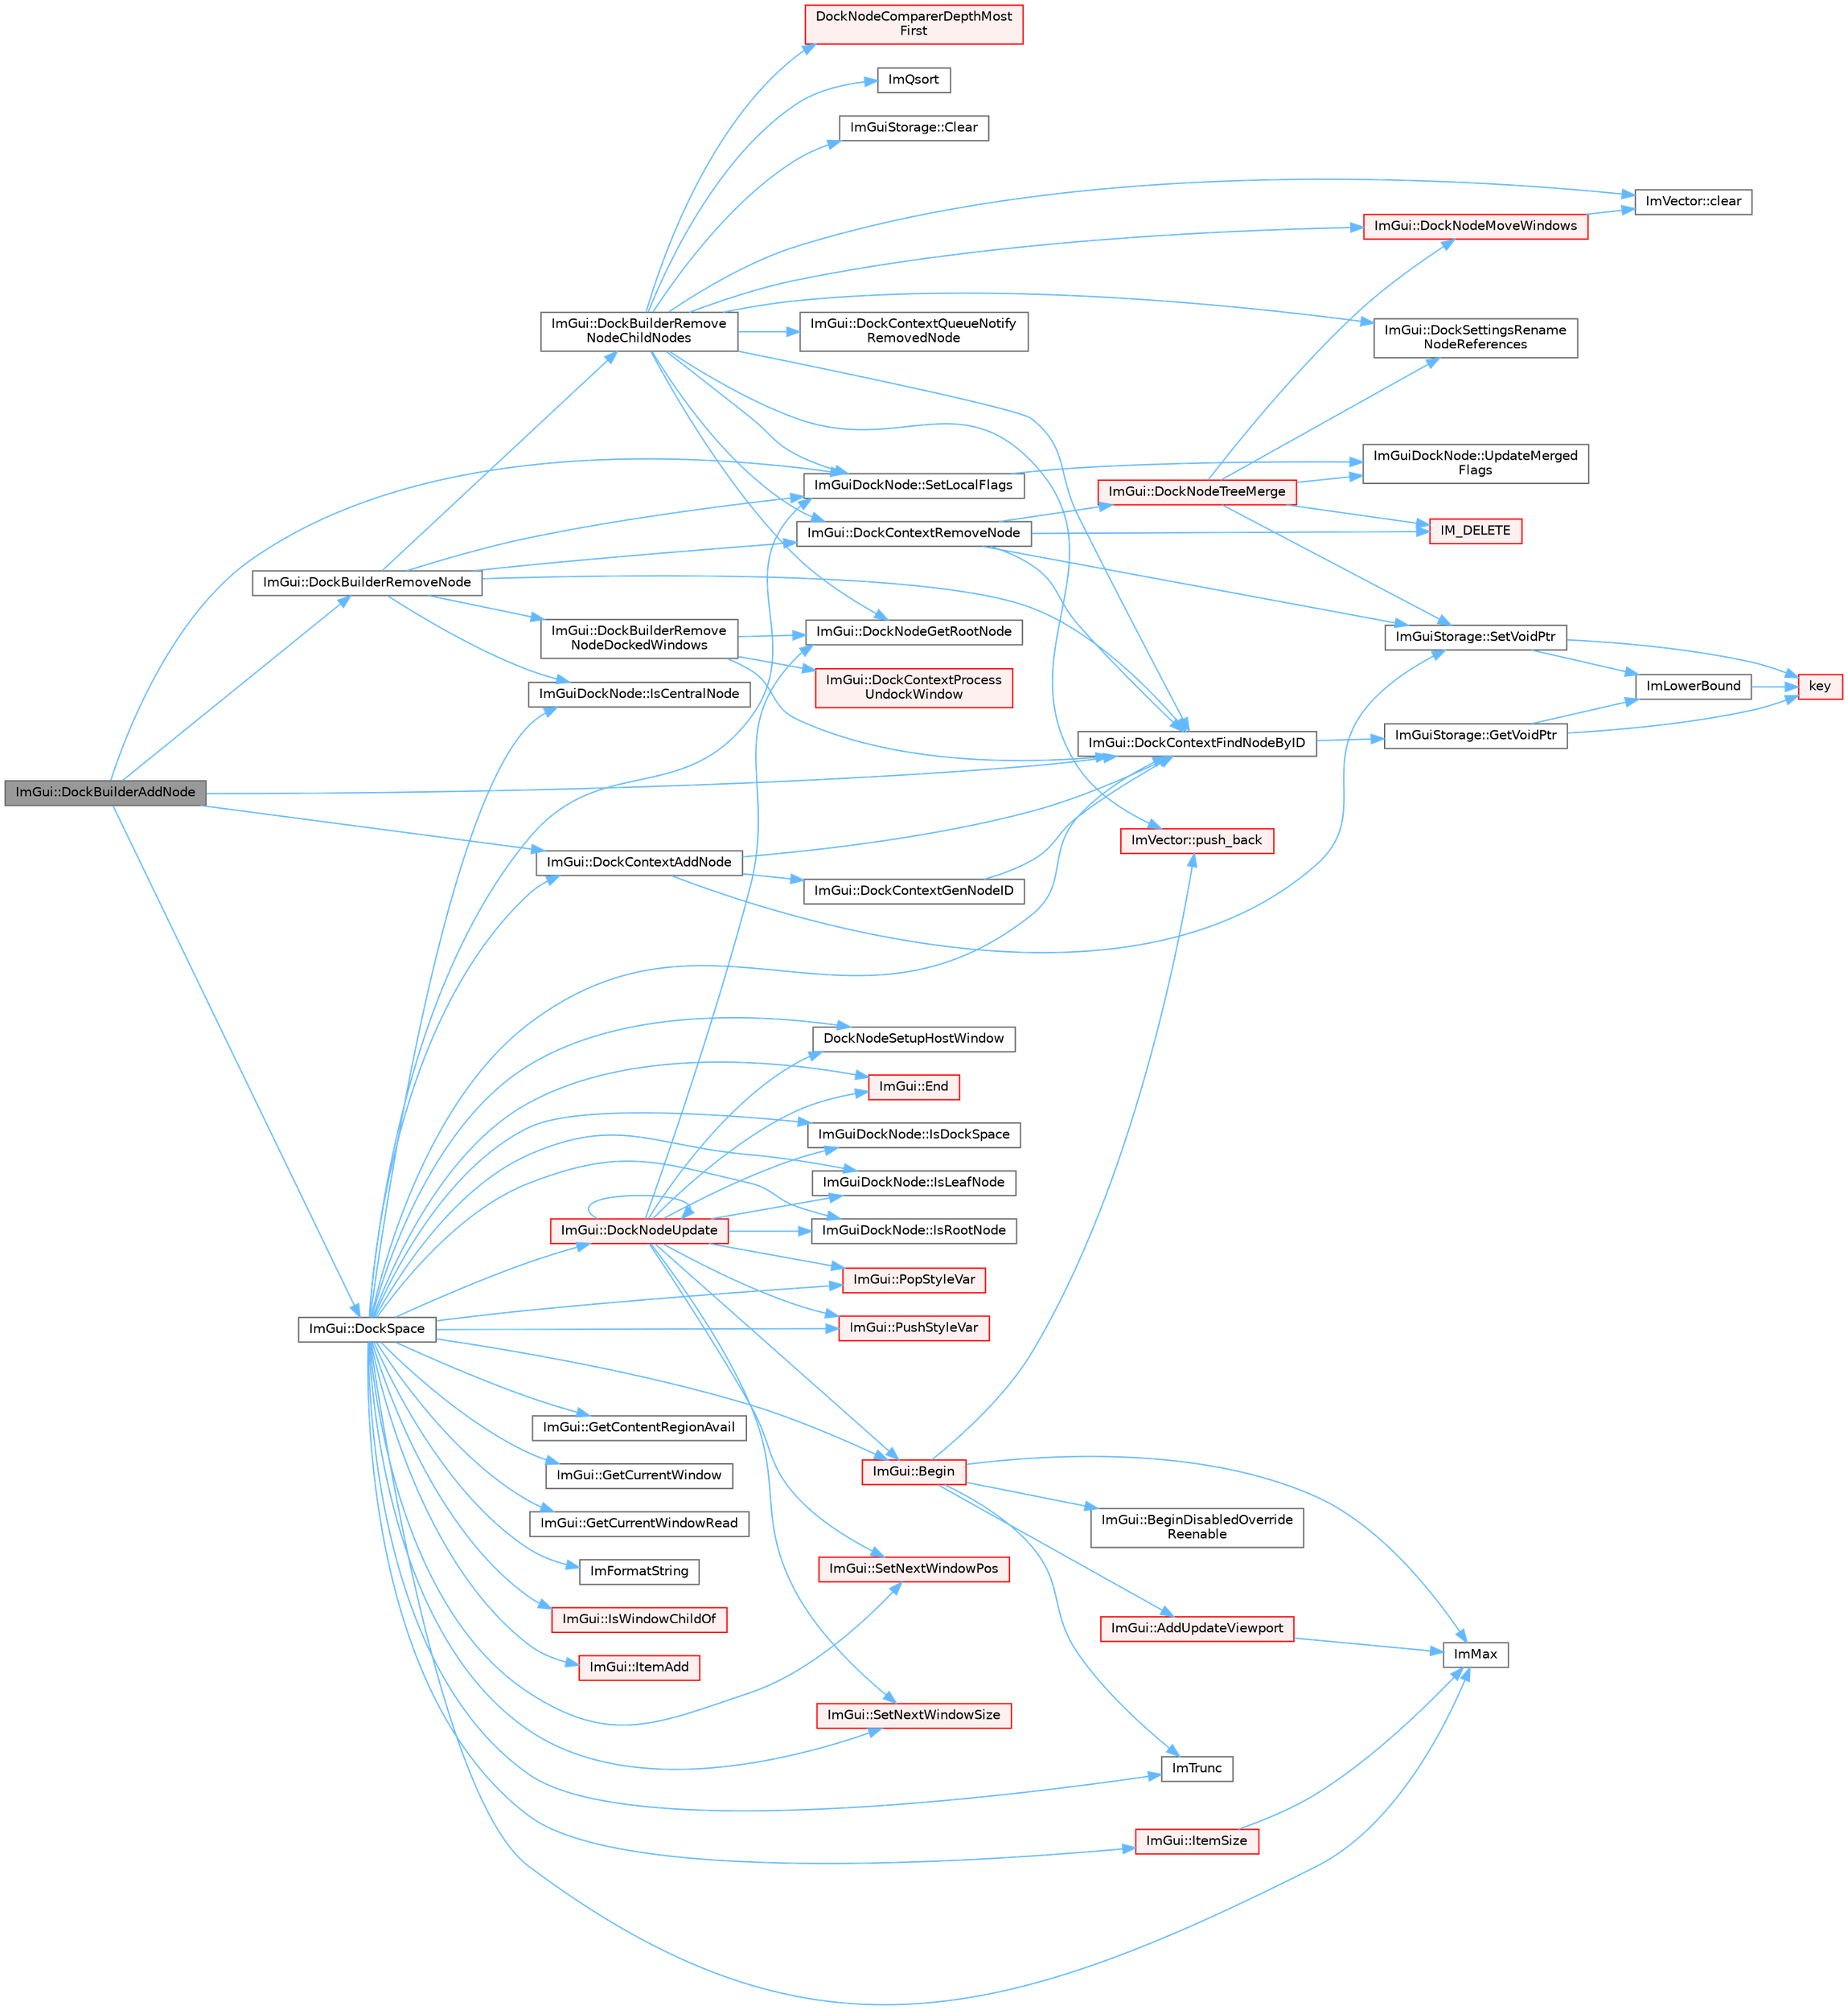 digraph "ImGui::DockBuilderAddNode"
{
 // LATEX_PDF_SIZE
  bgcolor="transparent";
  edge [fontname=Helvetica,fontsize=10,labelfontname=Helvetica,labelfontsize=10];
  node [fontname=Helvetica,fontsize=10,shape=box,height=0.2,width=0.4];
  rankdir="LR";
  Node1 [id="Node000001",label="ImGui::DockBuilderAddNode",height=0.2,width=0.4,color="gray40", fillcolor="grey60", style="filled", fontcolor="black",tooltip=" "];
  Node1 -> Node2 [id="edge1_Node000001_Node000002",color="steelblue1",style="solid",tooltip=" "];
  Node2 [id="Node000002",label="ImGui::DockBuilderRemoveNode",height=0.2,width=0.4,color="grey40", fillcolor="white", style="filled",URL="$namespace_im_gui.html#af3346b709d35d9fc7787f8c3a5ce4b52",tooltip=" "];
  Node2 -> Node3 [id="edge2_Node000002_Node000003",color="steelblue1",style="solid",tooltip=" "];
  Node3 [id="Node000003",label="ImGui::DockBuilderRemove\lNodeChildNodes",height=0.2,width=0.4,color="grey40", fillcolor="white", style="filled",URL="$namespace_im_gui.html#ab7bb6828e2ad6934e71d786c44bd37d4",tooltip=" "];
  Node3 -> Node4 [id="edge3_Node000003_Node000004",color="steelblue1",style="solid",tooltip=" "];
  Node4 [id="Node000004",label="ImGuiStorage::Clear",height=0.2,width=0.4,color="grey40", fillcolor="white", style="filled",URL="$struct_im_gui_storage.html#a72ceecfbca3d08df8c2a232b77890c20",tooltip=" "];
  Node3 -> Node5 [id="edge4_Node000003_Node000005",color="steelblue1",style="solid",tooltip=" "];
  Node5 [id="Node000005",label="ImVector::clear",height=0.2,width=0.4,color="grey40", fillcolor="white", style="filled",URL="$struct_im_vector.html#ae2d401b4ec5f1113cdb8edb5a61a38f7",tooltip=" "];
  Node3 -> Node6 [id="edge5_Node000003_Node000006",color="steelblue1",style="solid",tooltip=" "];
  Node6 [id="Node000006",label="ImGui::DockContextFindNodeByID",height=0.2,width=0.4,color="grey40", fillcolor="white", style="filled",URL="$namespace_im_gui.html#a52be73f2abd2d0320469ba138f7c6d59",tooltip=" "];
  Node6 -> Node7 [id="edge6_Node000006_Node000007",color="steelblue1",style="solid",tooltip=" "];
  Node7 [id="Node000007",label="ImGuiStorage::GetVoidPtr",height=0.2,width=0.4,color="grey40", fillcolor="white", style="filled",URL="$struct_im_gui_storage.html#aaf87a98ede89da09113b0189f6d878ca",tooltip=" "];
  Node7 -> Node8 [id="edge7_Node000007_Node000008",color="steelblue1",style="solid",tooltip=" "];
  Node8 [id="Node000008",label="ImLowerBound",height=0.2,width=0.4,color="grey40", fillcolor="white", style="filled",URL="$imgui_8cpp.html#a409bfd6de574854cd644636ea13b6a8a",tooltip=" "];
  Node8 -> Node9 [id="edge8_Node000008_Node000009",color="steelblue1",style="solid",tooltip=" "];
  Node9 [id="Node000009",label="key",height=0.2,width=0.4,color="red", fillcolor="#FFF0F0", style="filled",URL="$gears_8c.html#accd6b5b92b78666e36543412d4ac14cd",tooltip=" "];
  Node7 -> Node9 [id="edge9_Node000007_Node000009",color="steelblue1",style="solid",tooltip=" "];
  Node3 -> Node11 [id="edge10_Node000003_Node000011",color="steelblue1",style="solid",tooltip=" "];
  Node11 [id="Node000011",label="ImGui::DockContextQueueNotify\lRemovedNode",height=0.2,width=0.4,color="grey40", fillcolor="white", style="filled",URL="$namespace_im_gui.html#a245a7fad7a768eceb4f3f1ebe3d34811",tooltip=" "];
  Node3 -> Node12 [id="edge11_Node000003_Node000012",color="steelblue1",style="solid",tooltip=" "];
  Node12 [id="Node000012",label="ImGui::DockContextRemoveNode",height=0.2,width=0.4,color="grey40", fillcolor="white", style="filled",URL="$namespace_im_gui.html#a69ff368895db4bdc84de9ff21b52fddc",tooltip=" "];
  Node12 -> Node6 [id="edge12_Node000012_Node000006",color="steelblue1",style="solid",tooltip=" "];
  Node12 -> Node13 [id="edge13_Node000012_Node000013",color="steelblue1",style="solid",tooltip=" "];
  Node13 [id="Node000013",label="ImGui::DockNodeTreeMerge",height=0.2,width=0.4,color="red", fillcolor="#FFF0F0", style="filled",URL="$namespace_im_gui.html#a973b84ddd0e62151719cb562847b1291",tooltip=" "];
  Node13 -> Node19 [id="edge14_Node000013_Node000019",color="steelblue1",style="solid",tooltip=" "];
  Node19 [id="Node000019",label="ImGui::DockNodeMoveWindows",height=0.2,width=0.4,color="red", fillcolor="#FFF0F0", style="filled",URL="$namespace_im_gui.html#a8f314ce935f9160d4bdde3ba8fe8d24f",tooltip=" "];
  Node19 -> Node5 [id="edge15_Node000019_Node000005",color="steelblue1",style="solid",tooltip=" "];
  Node13 -> Node45 [id="edge16_Node000013_Node000045",color="steelblue1",style="solid",tooltip=" "];
  Node45 [id="Node000045",label="ImGui::DockSettingsRename\lNodeReferences",height=0.2,width=0.4,color="grey40", fillcolor="white", style="filled",URL="$namespace_im_gui.html#a62a4dbebb5015352589459596f16b26c",tooltip=" "];
  Node13 -> Node25 [id="edge17_Node000013_Node000025",color="steelblue1",style="solid",tooltip=" "];
  Node25 [id="Node000025",label="IM_DELETE",height=0.2,width=0.4,color="red", fillcolor="#FFF0F0", style="filled",URL="$imgui_8h.html#a3c856832c3fe1da8767a9353da3707e1",tooltip=" "];
  Node13 -> Node46 [id="edge18_Node000013_Node000046",color="steelblue1",style="solid",tooltip=" "];
  Node46 [id="Node000046",label="ImGuiStorage::SetVoidPtr",height=0.2,width=0.4,color="grey40", fillcolor="white", style="filled",URL="$struct_im_gui_storage.html#a55f840086b3ec9cf63c67f02d159204a",tooltip=" "];
  Node46 -> Node8 [id="edge19_Node000046_Node000008",color="steelblue1",style="solid",tooltip=" "];
  Node46 -> Node9 [id="edge20_Node000046_Node000009",color="steelblue1",style="solid",tooltip=" "];
  Node13 -> Node47 [id="edge21_Node000013_Node000047",color="steelblue1",style="solid",tooltip=" "];
  Node47 [id="Node000047",label="ImGuiDockNode::UpdateMerged\lFlags",height=0.2,width=0.4,color="grey40", fillcolor="white", style="filled",URL="$struct_im_gui_dock_node.html#a87a708d19b6f2e22c15d6d378c8b71e2",tooltip=" "];
  Node12 -> Node25 [id="edge22_Node000012_Node000025",color="steelblue1",style="solid",tooltip=" "];
  Node12 -> Node46 [id="edge23_Node000012_Node000046",color="steelblue1",style="solid",tooltip=" "];
  Node3 -> Node48 [id="edge24_Node000003_Node000048",color="steelblue1",style="solid",tooltip=" "];
  Node48 [id="Node000048",label="DockNodeComparerDepthMost\lFirst",height=0.2,width=0.4,color="red", fillcolor="#FFF0F0", style="filled",URL="$imgui_8cpp.html#a2e9fc7cde01f486e4dd9f6b2c458fd4a",tooltip=" "];
  Node3 -> Node50 [id="edge25_Node000003_Node000050",color="steelblue1",style="solid",tooltip=" "];
  Node50 [id="Node000050",label="ImGui::DockNodeGetRootNode",height=0.2,width=0.4,color="grey40", fillcolor="white", style="filled",URL="$namespace_im_gui.html#ab52284ace3da5320ccc6e29ea8781aaa",tooltip=" "];
  Node3 -> Node19 [id="edge26_Node000003_Node000019",color="steelblue1",style="solid",tooltip=" "];
  Node3 -> Node45 [id="edge27_Node000003_Node000045",color="steelblue1",style="solid",tooltip=" "];
  Node3 -> Node51 [id="edge28_Node000003_Node000051",color="steelblue1",style="solid",tooltip=" "];
  Node51 [id="Node000051",label="ImQsort",height=0.2,width=0.4,color="grey40", fillcolor="white", style="filled",URL="$imgui__internal_8h.html#a75cd0ec18686a171e74b1726b5ddf893",tooltip=" "];
  Node3 -> Node40 [id="edge29_Node000003_Node000040",color="steelblue1",style="solid",tooltip=" "];
  Node40 [id="Node000040",label="ImVector::push_back",height=0.2,width=0.4,color="red", fillcolor="#FFF0F0", style="filled",URL="$struct_im_vector.html#aab5df48e0711a48bd12f3206e08c4108",tooltip=" "];
  Node3 -> Node52 [id="edge30_Node000003_Node000052",color="steelblue1",style="solid",tooltip=" "];
  Node52 [id="Node000052",label="ImGuiDockNode::SetLocalFlags",height=0.2,width=0.4,color="grey40", fillcolor="white", style="filled",URL="$struct_im_gui_dock_node.html#affa7ac110122432f2b73d82b64e932b3",tooltip=" "];
  Node52 -> Node47 [id="edge31_Node000052_Node000047",color="steelblue1",style="solid",tooltip=" "];
  Node2 -> Node53 [id="edge32_Node000002_Node000053",color="steelblue1",style="solid",tooltip=" "];
  Node53 [id="Node000053",label="ImGui::DockBuilderRemove\lNodeDockedWindows",height=0.2,width=0.4,color="grey40", fillcolor="white", style="filled",URL="$namespace_im_gui.html#adccce6b807a47b502671cf1a8bc02f8b",tooltip=" "];
  Node53 -> Node6 [id="edge33_Node000053_Node000006",color="steelblue1",style="solid",tooltip=" "];
  Node53 -> Node54 [id="edge34_Node000053_Node000054",color="steelblue1",style="solid",tooltip=" "];
  Node54 [id="Node000054",label="ImGui::DockContextProcess\lUndockWindow",height=0.2,width=0.4,color="red", fillcolor="#FFF0F0", style="filled",URL="$namespace_im_gui.html#a8c76fa37695285817c21f42f1be1bcbb",tooltip=" "];
  Node53 -> Node50 [id="edge35_Node000053_Node000050",color="steelblue1",style="solid",tooltip=" "];
  Node2 -> Node6 [id="edge36_Node000002_Node000006",color="steelblue1",style="solid",tooltip=" "];
  Node2 -> Node12 [id="edge37_Node000002_Node000012",color="steelblue1",style="solid",tooltip=" "];
  Node2 -> Node33 [id="edge38_Node000002_Node000033",color="steelblue1",style="solid",tooltip=" "];
  Node33 [id="Node000033",label="ImGuiDockNode::IsCentralNode",height=0.2,width=0.4,color="grey40", fillcolor="white", style="filled",URL="$struct_im_gui_dock_node.html#a65a6bb0809083aef0edbf937c90b83f6",tooltip=" "];
  Node2 -> Node52 [id="edge39_Node000002_Node000052",color="steelblue1",style="solid",tooltip=" "];
  Node1 -> Node60 [id="edge40_Node000001_Node000060",color="steelblue1",style="solid",tooltip=" "];
  Node60 [id="Node000060",label="ImGui::DockContextAddNode",height=0.2,width=0.4,color="grey40", fillcolor="white", style="filled",URL="$namespace_im_gui.html#ab226cec3473d24f44fdb877b2f709c8d",tooltip=" "];
  Node60 -> Node6 [id="edge41_Node000060_Node000006",color="steelblue1",style="solid",tooltip=" "];
  Node60 -> Node61 [id="edge42_Node000060_Node000061",color="steelblue1",style="solid",tooltip=" "];
  Node61 [id="Node000061",label="ImGui::DockContextGenNodeID",height=0.2,width=0.4,color="grey40", fillcolor="white", style="filled",URL="$namespace_im_gui.html#ad16317022ea4095a886903d23e056fcb",tooltip=" "];
  Node61 -> Node6 [id="edge43_Node000061_Node000006",color="steelblue1",style="solid",tooltip=" "];
  Node60 -> Node46 [id="edge44_Node000060_Node000046",color="steelblue1",style="solid",tooltip=" "];
  Node1 -> Node6 [id="edge45_Node000001_Node000006",color="steelblue1",style="solid",tooltip=" "];
  Node1 -> Node62 [id="edge46_Node000001_Node000062",color="steelblue1",style="solid",tooltip=" "];
  Node62 [id="Node000062",label="ImGui::DockSpace",height=0.2,width=0.4,color="grey40", fillcolor="white", style="filled",URL="$namespace_im_gui.html#a3d9d26cbb99a95938979a3ca3e211f92",tooltip=" "];
  Node62 -> Node63 [id="edge47_Node000062_Node000063",color="steelblue1",style="solid",tooltip=" "];
  Node63 [id="Node000063",label="ImGui::Begin",height=0.2,width=0.4,color="red", fillcolor="#FFF0F0", style="filled",URL="$namespace_im_gui.html#a581e58db0bc930bafa4a5d23093a2b99",tooltip=" "];
  Node63 -> Node64 [id="edge48_Node000063_Node000064",color="steelblue1",style="solid",tooltip=" "];
  Node64 [id="Node000064",label="ImGui::AddUpdateViewport",height=0.2,width=0.4,color="red", fillcolor="#FFF0F0", style="filled",URL="$namespace_im_gui.html#ada58e5d3e2efc3cef60f213d771408d8",tooltip=" "];
  Node64 -> Node66 [id="edge49_Node000064_Node000066",color="steelblue1",style="solid",tooltip=" "];
  Node66 [id="Node000066",label="ImMax",height=0.2,width=0.4,color="grey40", fillcolor="white", style="filled",URL="$imgui__internal_8h.html#a7667efd95147d0422f140917c71a9226",tooltip=" "];
  Node63 -> Node79 [id="edge50_Node000063_Node000079",color="steelblue1",style="solid",tooltip=" "];
  Node79 [id="Node000079",label="ImGui::BeginDisabledOverride\lReenable",height=0.2,width=0.4,color="grey40", fillcolor="white", style="filled",URL="$namespace_im_gui.html#a26b36756e219b7129f894e1c2feb17a8",tooltip=" "];
  Node63 -> Node66 [id="edge51_Node000063_Node000066",color="steelblue1",style="solid",tooltip=" "];
  Node63 -> Node58 [id="edge52_Node000063_Node000058",color="steelblue1",style="solid",tooltip=" "];
  Node58 [id="Node000058",label="ImTrunc",height=0.2,width=0.4,color="grey40", fillcolor="white", style="filled",URL="$imgui__internal_8h.html#a34870cae27ccd450c17ec3d3910b2da4",tooltip=" "];
  Node63 -> Node40 [id="edge53_Node000063_Node000040",color="steelblue1",style="solid",tooltip=" "];
  Node62 -> Node60 [id="edge54_Node000062_Node000060",color="steelblue1",style="solid",tooltip=" "];
  Node62 -> Node6 [id="edge55_Node000062_Node000006",color="steelblue1",style="solid",tooltip=" "];
  Node62 -> Node524 [id="edge56_Node000062_Node000524",color="steelblue1",style="solid",tooltip=" "];
  Node524 [id="Node000524",label="DockNodeSetupHostWindow",height=0.2,width=0.4,color="grey40", fillcolor="white", style="filled",URL="$imgui_8cpp.html#aaa8949bbfa4efd4840490c9f5c81fbc9",tooltip=" "];
  Node62 -> Node525 [id="edge57_Node000062_Node000525",color="steelblue1",style="solid",tooltip=" "];
  Node525 [id="Node000525",label="ImGui::DockNodeUpdate",height=0.2,width=0.4,color="red", fillcolor="#FFF0F0", style="filled",URL="$namespace_im_gui.html#a526230d8de99b07ff2b2992c192ce212",tooltip=" "];
  Node525 -> Node63 [id="edge58_Node000525_Node000063",color="steelblue1",style="solid",tooltip=" "];
  Node525 -> Node50 [id="edge59_Node000525_Node000050",color="steelblue1",style="solid",tooltip=" "];
  Node525 -> Node524 [id="edge60_Node000525_Node000524",color="steelblue1",style="solid",tooltip=" "];
  Node525 -> Node525 [id="edge61_Node000525_Node000525",color="steelblue1",style="solid",tooltip=" "];
  Node525 -> Node142 [id="edge62_Node000525_Node000142",color="steelblue1",style="solid",tooltip=" "];
  Node142 [id="Node000142",label="ImGui::End",height=0.2,width=0.4,color="red", fillcolor="#FFF0F0", style="filled",URL="$namespace_im_gui.html#a5479d93794a004c67ceb6d13f37c8254",tooltip=" "];
  Node525 -> Node34 [id="edge63_Node000525_Node000034",color="steelblue1",style="solid",tooltip=" "];
  Node34 [id="Node000034",label="ImGuiDockNode::IsDockSpace",height=0.2,width=0.4,color="grey40", fillcolor="white", style="filled",URL="$struct_im_gui_dock_node.html#a2f06798d0770e6894d27ec776b5d7538",tooltip=" "];
  Node525 -> Node453 [id="edge64_Node000525_Node000453",color="steelblue1",style="solid",tooltip=" "];
  Node453 [id="Node000453",label="ImGuiDockNode::IsLeafNode",height=0.2,width=0.4,color="grey40", fillcolor="white", style="filled",URL="$struct_im_gui_dock_node.html#ac3450edf36015562c79aa850985c9cd8",tooltip=" "];
  Node525 -> Node458 [id="edge65_Node000525_Node000458",color="steelblue1",style="solid",tooltip=" "];
  Node458 [id="Node000458",label="ImGuiDockNode::IsRootNode",height=0.2,width=0.4,color="grey40", fillcolor="white", style="filled",URL="$struct_im_gui_dock_node.html#ad7add8d9aeaaa961b2b051513fbd3729",tooltip=" "];
  Node525 -> Node300 [id="edge66_Node000525_Node000300",color="steelblue1",style="solid",tooltip=" "];
  Node300 [id="Node000300",label="ImGui::PopStyleVar",height=0.2,width=0.4,color="red", fillcolor="#FFF0F0", style="filled",URL="$namespace_im_gui.html#a14116e57d81e326adef2a702e65781d4",tooltip=" "];
  Node525 -> Node562 [id="edge67_Node000525_Node000562",color="steelblue1",style="solid",tooltip=" "];
  Node562 [id="Node000562",label="ImGui::PushStyleVar",height=0.2,width=0.4,color="red", fillcolor="#FFF0F0", style="filled",URL="$namespace_im_gui.html#aab3f43009094462cf2a5eb554785949b",tooltip=" "];
  Node525 -> Node86 [id="edge68_Node000525_Node000086",color="steelblue1",style="solid",tooltip=" "];
  Node86 [id="Node000086",label="ImGui::SetNextWindowPos",height=0.2,width=0.4,color="red", fillcolor="#FFF0F0", style="filled",URL="$namespace_im_gui.html#afbccd31113430670b5ab2bf0d6f509bf",tooltip=" "];
  Node525 -> Node468 [id="edge69_Node000525_Node000468",color="steelblue1",style="solid",tooltip=" "];
  Node468 [id="Node000468",label="ImGui::SetNextWindowSize",height=0.2,width=0.4,color="red", fillcolor="#FFF0F0", style="filled",URL="$namespace_im_gui.html#ab33717bb71ef5e393ae18656fc6b229d",tooltip=" "];
  Node62 -> Node142 [id="edge70_Node000062_Node000142",color="steelblue1",style="solid",tooltip=" "];
  Node62 -> Node306 [id="edge71_Node000062_Node000306",color="steelblue1",style="solid",tooltip=" "];
  Node306 [id="Node000306",label="ImGui::GetContentRegionAvail",height=0.2,width=0.4,color="grey40", fillcolor="white", style="filled",URL="$namespace_im_gui.html#a410c8e19b2fea8b52746ca11b3930301",tooltip=" "];
  Node62 -> Node145 [id="edge72_Node000062_Node000145",color="steelblue1",style="solid",tooltip=" "];
  Node145 [id="Node000145",label="ImGui::GetCurrentWindow",height=0.2,width=0.4,color="grey40", fillcolor="white", style="filled",URL="$namespace_im_gui.html#ac452417b5004ca16a814a72cff153526",tooltip=" "];
  Node62 -> Node16 [id="edge73_Node000062_Node000016",color="steelblue1",style="solid",tooltip=" "];
  Node16 [id="Node000016",label="ImGui::GetCurrentWindowRead",height=0.2,width=0.4,color="grey40", fillcolor="white", style="filled",URL="$namespace_im_gui.html#a055af7d6b7b4ae977a9c3c25a98e0d2f",tooltip=" "];
  Node62 -> Node84 [id="edge74_Node000062_Node000084",color="steelblue1",style="solid",tooltip=" "];
  Node84 [id="Node000084",label="ImFormatString",height=0.2,width=0.4,color="grey40", fillcolor="white", style="filled",URL="$imgui_8cpp.html#a75ccaf7d676b1f567ba888ae42ac3809",tooltip=" "];
  Node62 -> Node66 [id="edge75_Node000062_Node000066",color="steelblue1",style="solid",tooltip=" "];
  Node62 -> Node58 [id="edge76_Node000062_Node000058",color="steelblue1",style="solid",tooltip=" "];
  Node62 -> Node33 [id="edge77_Node000062_Node000033",color="steelblue1",style="solid",tooltip=" "];
  Node62 -> Node34 [id="edge78_Node000062_Node000034",color="steelblue1",style="solid",tooltip=" "];
  Node62 -> Node453 [id="edge79_Node000062_Node000453",color="steelblue1",style="solid",tooltip=" "];
  Node62 -> Node458 [id="edge80_Node000062_Node000458",color="steelblue1",style="solid",tooltip=" "];
  Node62 -> Node252 [id="edge81_Node000062_Node000252",color="steelblue1",style="solid",tooltip=" "];
  Node252 [id="Node000252",label="ImGui::IsWindowChildOf",height=0.2,width=0.4,color="red", fillcolor="#FFF0F0", style="filled",URL="$namespace_im_gui.html#a9ac223b9e17540da02c233d29914689d",tooltip=" "];
  Node62 -> Node163 [id="edge82_Node000062_Node000163",color="steelblue1",style="solid",tooltip=" "];
  Node163 [id="Node000163",label="ImGui::ItemAdd",height=0.2,width=0.4,color="red", fillcolor="#FFF0F0", style="filled",URL="$namespace_im_gui.html#a0c2ccafc8d403c02a6590ac21157b9ac",tooltip=" "];
  Node62 -> Node223 [id="edge83_Node000062_Node000223",color="steelblue1",style="solid",tooltip=" "];
  Node223 [id="Node000223",label="ImGui::ItemSize",height=0.2,width=0.4,color="red", fillcolor="#FFF0F0", style="filled",URL="$namespace_im_gui.html#a4b5818a652d943ea54e0cec9fb3943d7",tooltip=" "];
  Node223 -> Node66 [id="edge84_Node000223_Node000066",color="steelblue1",style="solid",tooltip=" "];
  Node62 -> Node300 [id="edge85_Node000062_Node000300",color="steelblue1",style="solid",tooltip=" "];
  Node62 -> Node562 [id="edge86_Node000062_Node000562",color="steelblue1",style="solid",tooltip=" "];
  Node62 -> Node52 [id="edge87_Node000062_Node000052",color="steelblue1",style="solid",tooltip=" "];
  Node62 -> Node86 [id="edge88_Node000062_Node000086",color="steelblue1",style="solid",tooltip=" "];
  Node62 -> Node468 [id="edge89_Node000062_Node000468",color="steelblue1",style="solid",tooltip=" "];
  Node1 -> Node52 [id="edge90_Node000001_Node000052",color="steelblue1",style="solid",tooltip=" "];
}
